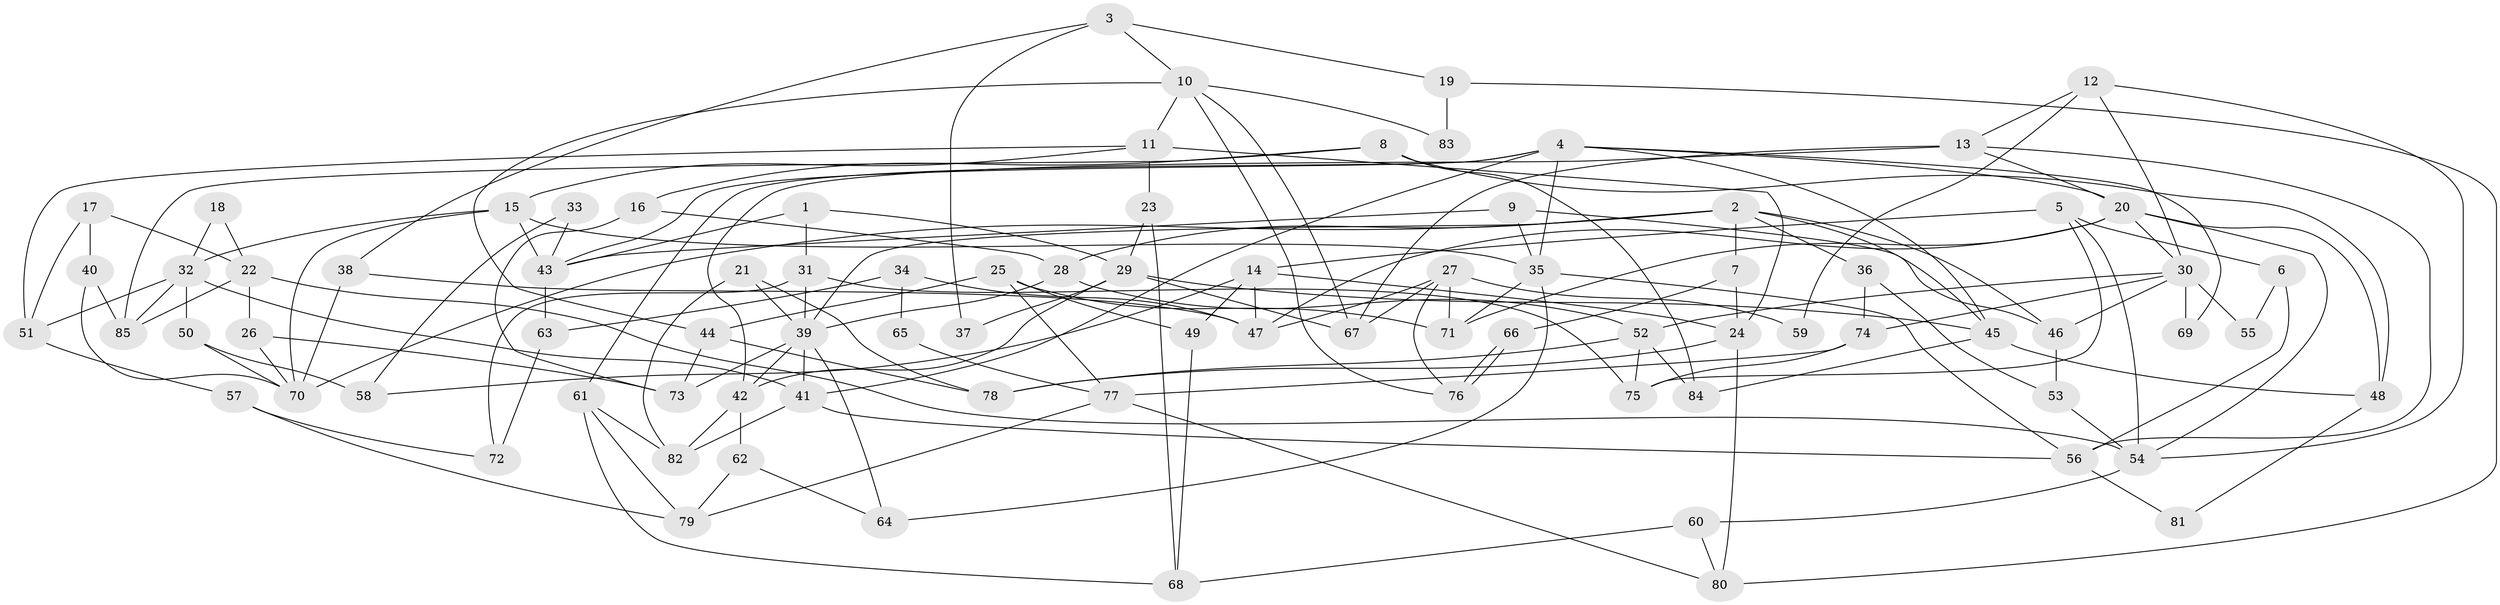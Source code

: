 // coarse degree distribution, {6: 0.23529411764705882, 5: 0.11764705882352941, 3: 0.2647058823529412, 7: 0.058823529411764705, 4: 0.11764705882352941, 8: 0.14705882352941177, 9: 0.029411764705882353, 10: 0.029411764705882353}
// Generated by graph-tools (version 1.1) at 2025/37/03/04/25 23:37:10]
// undirected, 85 vertices, 170 edges
graph export_dot {
  node [color=gray90,style=filled];
  1;
  2;
  3;
  4;
  5;
  6;
  7;
  8;
  9;
  10;
  11;
  12;
  13;
  14;
  15;
  16;
  17;
  18;
  19;
  20;
  21;
  22;
  23;
  24;
  25;
  26;
  27;
  28;
  29;
  30;
  31;
  32;
  33;
  34;
  35;
  36;
  37;
  38;
  39;
  40;
  41;
  42;
  43;
  44;
  45;
  46;
  47;
  48;
  49;
  50;
  51;
  52;
  53;
  54;
  55;
  56;
  57;
  58;
  59;
  60;
  61;
  62;
  63;
  64;
  65;
  66;
  67;
  68;
  69;
  70;
  71;
  72;
  73;
  74;
  75;
  76;
  77;
  78;
  79;
  80;
  81;
  82;
  83;
  84;
  85;
  1 -- 43;
  1 -- 29;
  1 -- 31;
  2 -- 45;
  2 -- 36;
  2 -- 7;
  2 -- 28;
  2 -- 39;
  2 -- 46;
  2 -- 70;
  3 -- 10;
  3 -- 38;
  3 -- 19;
  3 -- 37;
  4 -- 20;
  4 -- 41;
  4 -- 35;
  4 -- 43;
  4 -- 45;
  4 -- 61;
  4 -- 69;
  5 -- 54;
  5 -- 75;
  5 -- 6;
  5 -- 14;
  6 -- 56;
  6 -- 55;
  7 -- 24;
  7 -- 66;
  8 -- 85;
  8 -- 84;
  8 -- 16;
  8 -- 48;
  9 -- 43;
  9 -- 35;
  9 -- 46;
  10 -- 44;
  10 -- 67;
  10 -- 11;
  10 -- 76;
  10 -- 83;
  11 -- 15;
  11 -- 23;
  11 -- 24;
  11 -- 51;
  12 -- 13;
  12 -- 30;
  12 -- 54;
  12 -- 59;
  13 -- 20;
  13 -- 42;
  13 -- 56;
  13 -- 67;
  14 -- 24;
  14 -- 47;
  14 -- 49;
  14 -- 58;
  15 -- 35;
  15 -- 70;
  15 -- 32;
  15 -- 43;
  16 -- 28;
  16 -- 73;
  17 -- 51;
  17 -- 22;
  17 -- 40;
  18 -- 32;
  18 -- 22;
  19 -- 80;
  19 -- 83;
  20 -- 54;
  20 -- 48;
  20 -- 30;
  20 -- 47;
  20 -- 71;
  21 -- 39;
  21 -- 82;
  21 -- 78;
  22 -- 54;
  22 -- 85;
  22 -- 26;
  23 -- 29;
  23 -- 68;
  24 -- 78;
  24 -- 80;
  25 -- 49;
  25 -- 71;
  25 -- 44;
  25 -- 77;
  26 -- 73;
  26 -- 70;
  27 -- 47;
  27 -- 76;
  27 -- 59;
  27 -- 67;
  27 -- 71;
  28 -- 52;
  28 -- 39;
  29 -- 67;
  29 -- 42;
  29 -- 37;
  29 -- 45;
  30 -- 46;
  30 -- 52;
  30 -- 55;
  30 -- 69;
  30 -- 74;
  31 -- 39;
  31 -- 72;
  31 -- 75;
  32 -- 41;
  32 -- 50;
  32 -- 51;
  32 -- 85;
  33 -- 43;
  33 -- 58;
  34 -- 63;
  34 -- 47;
  34 -- 65;
  35 -- 71;
  35 -- 56;
  35 -- 64;
  36 -- 74;
  36 -- 53;
  38 -- 47;
  38 -- 70;
  39 -- 41;
  39 -- 42;
  39 -- 64;
  39 -- 73;
  40 -- 70;
  40 -- 85;
  41 -- 56;
  41 -- 82;
  42 -- 62;
  42 -- 82;
  43 -- 63;
  44 -- 73;
  44 -- 78;
  45 -- 48;
  45 -- 84;
  46 -- 53;
  48 -- 81;
  49 -- 68;
  50 -- 70;
  50 -- 58;
  51 -- 57;
  52 -- 78;
  52 -- 75;
  52 -- 84;
  53 -- 54;
  54 -- 60;
  56 -- 81;
  57 -- 79;
  57 -- 72;
  60 -- 80;
  60 -- 68;
  61 -- 82;
  61 -- 68;
  61 -- 79;
  62 -- 79;
  62 -- 64;
  63 -- 72;
  65 -- 77;
  66 -- 76;
  66 -- 76;
  74 -- 75;
  74 -- 77;
  77 -- 79;
  77 -- 80;
}
